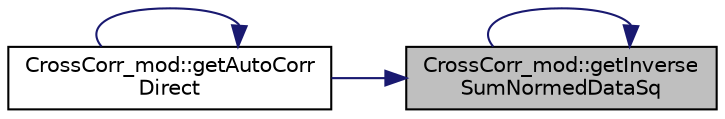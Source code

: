 digraph "CrossCorr_mod::getInverseSumNormedDataSq"
{
 // LATEX_PDF_SIZE
  edge [fontname="Helvetica",fontsize="10",labelfontname="Helvetica",labelfontsize="10"];
  node [fontname="Helvetica",fontsize="10",shape=record];
  rankdir="RL";
  Node1 [label="CrossCorr_mod::getInverse\lSumNormedDataSq",height=0.2,width=0.4,color="black", fillcolor="grey75", style="filled", fontcolor="black",tooltip=" "];
  Node1 -> Node2 [dir="back",color="midnightblue",fontsize="10",style="solid",fontname="Helvetica"];
  Node2 [label="CrossCorr_mod::getAutoCorr\lDirect",height=0.2,width=0.4,color="black", fillcolor="white", style="filled",URL="$namespaceCrossCorr__mod.html#a3e4b9d8572d666c2180448995427ee28",tooltip="Compute the autocorrelation of the input data matrix (that is already normalized with respect to its ..."];
  Node2 -> Node2 [dir="back",color="midnightblue",fontsize="10",style="solid",fontname="Helvetica"];
  Node1 -> Node1 [dir="back",color="midnightblue",fontsize="10",style="solid",fontname="Helvetica"];
}
